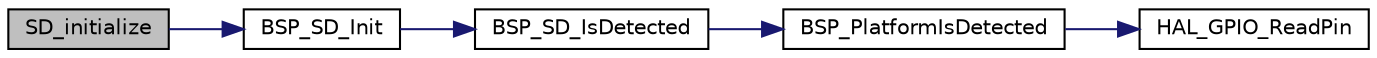 digraph "SD_initialize"
{
 // LATEX_PDF_SIZE
  edge [fontname="Helvetica",fontsize="10",labelfontname="Helvetica",labelfontsize="10"];
  node [fontname="Helvetica",fontsize="10",shape=record];
  rankdir="LR";
  Node1 [label="SD_initialize",height=0.2,width=0.4,color="black", fillcolor="grey75", style="filled", fontcolor="black",tooltip="Initializes a Drive."];
  Node1 -> Node2 [color="midnightblue",fontsize="10",style="solid",fontname="Helvetica"];
  Node2 [label="BSP_SD_Init",height=0.2,width=0.4,color="black", fillcolor="white", style="filled",URL="$bsp__driver__sd_8c.html#afe208758d02f97e12c2eecbf604c1726",tooltip="Initializes the SD card device."];
  Node2 -> Node3 [color="midnightblue",fontsize="10",style="solid",fontname="Helvetica"];
  Node3 [label="BSP_SD_IsDetected",height=0.2,width=0.4,color="black", fillcolor="white", style="filled",URL="$bsp__driver__sd_8c.html#a80c0a2c6722e29b76aa3e3d8a57ee27a",tooltip="Detects if SD card is correctly plugged in the memory slot or not."];
  Node3 -> Node4 [color="midnightblue",fontsize="10",style="solid",fontname="Helvetica"];
  Node4 [label="BSP_PlatformIsDetected",height=0.2,width=0.4,color="black", fillcolor="white", style="filled",URL="$fatfs__platform_8c.html#aa64443bad1703927b76af9ab0ddd443d",tooltip=" "];
  Node4 -> Node5 [color="midnightblue",fontsize="10",style="solid",fontname="Helvetica"];
  Node5 [label="HAL_GPIO_ReadPin",height=0.2,width=0.4,color="black", fillcolor="white", style="filled",URL="$group___g_p_i_o___exported___functions___group2.html#gaf2b819ea6551319ddd5670db318d2e4e",tooltip=" "];
}

